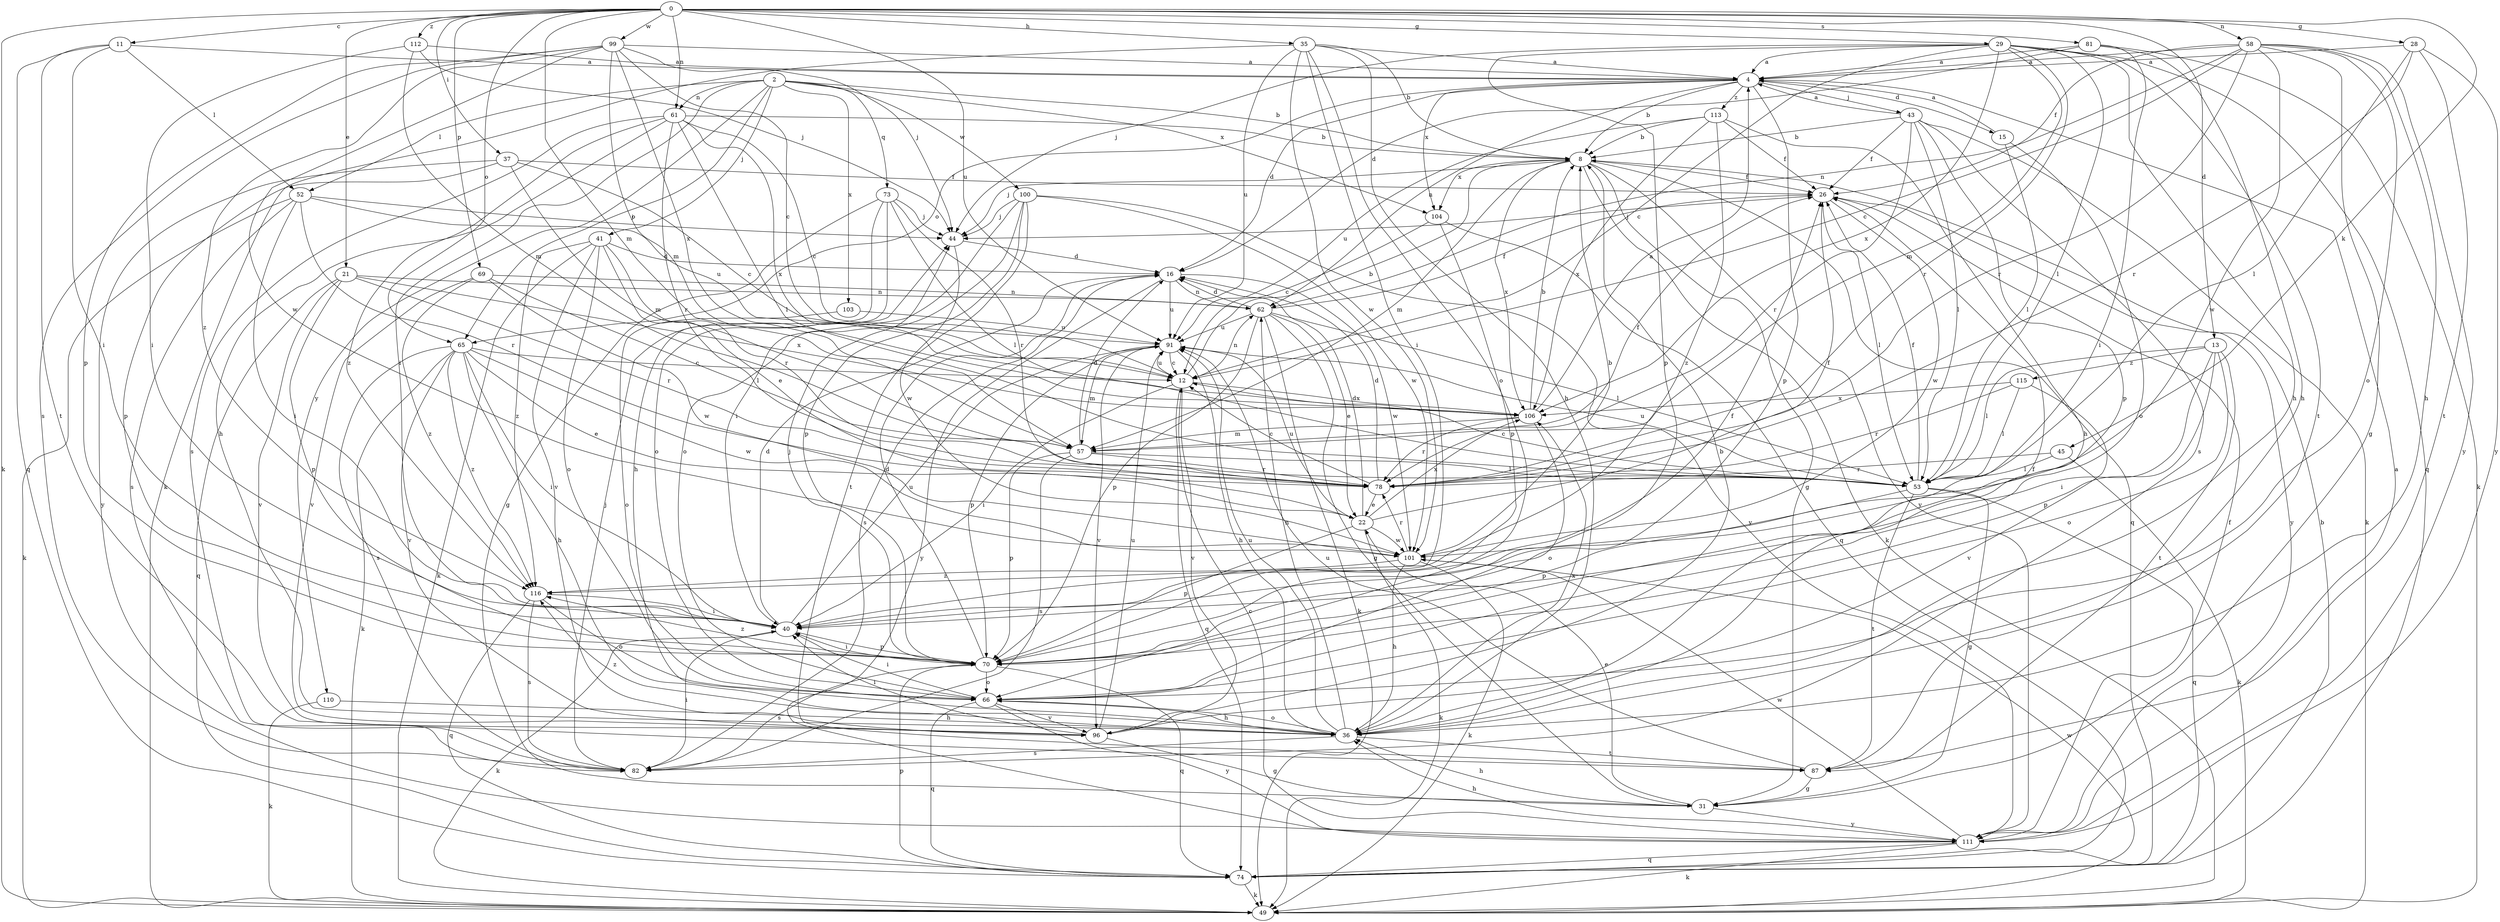 strict digraph  {
0;
2;
4;
8;
11;
12;
13;
15;
16;
21;
22;
26;
28;
29;
31;
35;
36;
37;
40;
41;
43;
44;
45;
49;
52;
53;
57;
58;
61;
62;
65;
66;
69;
70;
73;
74;
78;
81;
82;
87;
91;
96;
99;
100;
101;
103;
104;
106;
110;
111;
112;
113;
115;
116;
0 -> 11  [label=c];
0 -> 13  [label=d];
0 -> 21  [label=e];
0 -> 28  [label=g];
0 -> 29  [label=g];
0 -> 35  [label=h];
0 -> 37  [label=i];
0 -> 45  [label=k];
0 -> 49  [label=k];
0 -> 57  [label=m];
0 -> 58  [label=n];
0 -> 61  [label=n];
0 -> 65  [label=o];
0 -> 69  [label=p];
0 -> 81  [label=s];
0 -> 91  [label=u];
0 -> 99  [label=w];
0 -> 112  [label=z];
2 -> 8  [label=b];
2 -> 40  [label=i];
2 -> 41  [label=j];
2 -> 52  [label=l];
2 -> 61  [label=n];
2 -> 65  [label=o];
2 -> 73  [label=q];
2 -> 100  [label=w];
2 -> 103  [label=x];
2 -> 104  [label=x];
2 -> 110  [label=y];
4 -> 8  [label=b];
4 -> 15  [label=d];
4 -> 16  [label=d];
4 -> 43  [label=j];
4 -> 62  [label=n];
4 -> 65  [label=o];
4 -> 70  [label=p];
4 -> 104  [label=x];
4 -> 113  [label=z];
8 -> 26  [label=f];
8 -> 31  [label=g];
8 -> 44  [label=j];
8 -> 49  [label=k];
8 -> 57  [label=m];
8 -> 74  [label=q];
8 -> 104  [label=x];
8 -> 106  [label=x];
8 -> 111  [label=y];
11 -> 4  [label=a];
11 -> 40  [label=i];
11 -> 52  [label=l];
11 -> 74  [label=q];
11 -> 87  [label=t];
12 -> 8  [label=b];
12 -> 40  [label=i];
12 -> 62  [label=n];
12 -> 74  [label=q];
12 -> 91  [label=u];
12 -> 96  [label=v];
12 -> 106  [label=x];
13 -> 40  [label=i];
13 -> 53  [label=l];
13 -> 66  [label=o];
13 -> 70  [label=p];
13 -> 87  [label=t];
13 -> 115  [label=z];
15 -> 4  [label=a];
15 -> 53  [label=l];
15 -> 66  [label=o];
16 -> 62  [label=n];
16 -> 82  [label=s];
16 -> 91  [label=u];
16 -> 101  [label=w];
16 -> 111  [label=y];
21 -> 62  [label=n];
21 -> 70  [label=p];
21 -> 74  [label=q];
21 -> 78  [label=r];
21 -> 96  [label=v];
21 -> 106  [label=x];
22 -> 16  [label=d];
22 -> 26  [label=f];
22 -> 49  [label=k];
22 -> 70  [label=p];
22 -> 91  [label=u];
22 -> 101  [label=w];
22 -> 106  [label=x];
26 -> 44  [label=j];
26 -> 53  [label=l];
26 -> 101  [label=w];
26 -> 111  [label=y];
28 -> 4  [label=a];
28 -> 53  [label=l];
28 -> 78  [label=r];
28 -> 87  [label=t];
28 -> 111  [label=y];
29 -> 4  [label=a];
29 -> 12  [label=c];
29 -> 36  [label=h];
29 -> 44  [label=j];
29 -> 53  [label=l];
29 -> 57  [label=m];
29 -> 70  [label=p];
29 -> 74  [label=q];
29 -> 78  [label=r];
29 -> 87  [label=t];
29 -> 106  [label=x];
31 -> 22  [label=e];
31 -> 36  [label=h];
31 -> 111  [label=y];
35 -> 4  [label=a];
35 -> 8  [label=b];
35 -> 36  [label=h];
35 -> 40  [label=i];
35 -> 49  [label=k];
35 -> 66  [label=o];
35 -> 91  [label=u];
35 -> 101  [label=w];
36 -> 26  [label=f];
36 -> 62  [label=n];
36 -> 66  [label=o];
36 -> 82  [label=s];
36 -> 87  [label=t];
36 -> 91  [label=u];
36 -> 106  [label=x];
36 -> 116  [label=z];
37 -> 12  [label=c];
37 -> 26  [label=f];
37 -> 57  [label=m];
37 -> 70  [label=p];
37 -> 111  [label=y];
40 -> 16  [label=d];
40 -> 26  [label=f];
40 -> 49  [label=k];
40 -> 70  [label=p];
40 -> 91  [label=u];
41 -> 16  [label=d];
41 -> 22  [label=e];
41 -> 49  [label=k];
41 -> 66  [label=o];
41 -> 78  [label=r];
41 -> 96  [label=v];
41 -> 116  [label=z];
43 -> 4  [label=a];
43 -> 8  [label=b];
43 -> 26  [label=f];
43 -> 49  [label=k];
43 -> 53  [label=l];
43 -> 70  [label=p];
43 -> 78  [label=r];
43 -> 82  [label=s];
44 -> 16  [label=d];
44 -> 101  [label=w];
45 -> 49  [label=k];
45 -> 53  [label=l];
45 -> 78  [label=r];
49 -> 101  [label=w];
52 -> 40  [label=i];
52 -> 44  [label=j];
52 -> 49  [label=k];
52 -> 78  [label=r];
52 -> 82  [label=s];
52 -> 91  [label=u];
53 -> 12  [label=c];
53 -> 26  [label=f];
53 -> 31  [label=g];
53 -> 70  [label=p];
53 -> 74  [label=q];
53 -> 87  [label=t];
53 -> 91  [label=u];
57 -> 16  [label=d];
57 -> 26  [label=f];
57 -> 53  [label=l];
57 -> 70  [label=p];
57 -> 78  [label=r];
57 -> 82  [label=s];
58 -> 4  [label=a];
58 -> 12  [label=c];
58 -> 26  [label=f];
58 -> 31  [label=g];
58 -> 36  [label=h];
58 -> 62  [label=n];
58 -> 66  [label=o];
58 -> 78  [label=r];
58 -> 101  [label=w];
58 -> 111  [label=y];
61 -> 8  [label=b];
61 -> 12  [label=c];
61 -> 36  [label=h];
61 -> 53  [label=l];
61 -> 78  [label=r];
61 -> 82  [label=s];
61 -> 106  [label=x];
61 -> 116  [label=z];
62 -> 16  [label=d];
62 -> 22  [label=e];
62 -> 26  [label=f];
62 -> 31  [label=g];
62 -> 49  [label=k];
62 -> 53  [label=l];
62 -> 70  [label=p];
62 -> 91  [label=u];
65 -> 12  [label=c];
65 -> 22  [label=e];
65 -> 36  [label=h];
65 -> 40  [label=i];
65 -> 49  [label=k];
65 -> 82  [label=s];
65 -> 96  [label=v];
65 -> 101  [label=w];
65 -> 116  [label=z];
66 -> 36  [label=h];
66 -> 40  [label=i];
66 -> 74  [label=q];
66 -> 96  [label=v];
66 -> 111  [label=y];
69 -> 53  [label=l];
69 -> 62  [label=n];
69 -> 96  [label=v];
69 -> 101  [label=w];
69 -> 116  [label=z];
70 -> 16  [label=d];
70 -> 40  [label=i];
70 -> 44  [label=j];
70 -> 66  [label=o];
70 -> 74  [label=q];
70 -> 82  [label=s];
70 -> 116  [label=z];
73 -> 31  [label=g];
73 -> 36  [label=h];
73 -> 44  [label=j];
73 -> 53  [label=l];
73 -> 66  [label=o];
73 -> 78  [label=r];
74 -> 8  [label=b];
74 -> 49  [label=k];
74 -> 70  [label=p];
78 -> 12  [label=c];
78 -> 16  [label=d];
78 -> 22  [label=e];
81 -> 4  [label=a];
81 -> 16  [label=d];
81 -> 36  [label=h];
81 -> 40  [label=i];
81 -> 49  [label=k];
82 -> 40  [label=i];
82 -> 44  [label=j];
87 -> 31  [label=g];
87 -> 91  [label=u];
91 -> 12  [label=c];
91 -> 36  [label=h];
91 -> 57  [label=m];
91 -> 70  [label=p];
91 -> 96  [label=v];
96 -> 8  [label=b];
96 -> 31  [label=g];
96 -> 40  [label=i];
96 -> 91  [label=u];
99 -> 4  [label=a];
99 -> 12  [label=c];
99 -> 44  [label=j];
99 -> 57  [label=m];
99 -> 70  [label=p];
99 -> 82  [label=s];
99 -> 101  [label=w];
99 -> 106  [label=x];
99 -> 116  [label=z];
100 -> 40  [label=i];
100 -> 44  [label=j];
100 -> 66  [label=o];
100 -> 70  [label=p];
100 -> 87  [label=t];
100 -> 101  [label=w];
100 -> 111  [label=y];
101 -> 8  [label=b];
101 -> 36  [label=h];
101 -> 49  [label=k];
101 -> 78  [label=r];
101 -> 116  [label=z];
103 -> 66  [label=o];
103 -> 91  [label=u];
104 -> 12  [label=c];
104 -> 70  [label=p];
104 -> 74  [label=q];
106 -> 4  [label=a];
106 -> 8  [label=b];
106 -> 57  [label=m];
106 -> 66  [label=o];
106 -> 78  [label=r];
110 -> 36  [label=h];
110 -> 49  [label=k];
111 -> 4  [label=a];
111 -> 12  [label=c];
111 -> 26  [label=f];
111 -> 36  [label=h];
111 -> 49  [label=k];
111 -> 74  [label=q];
111 -> 101  [label=w];
112 -> 4  [label=a];
112 -> 40  [label=i];
112 -> 44  [label=j];
112 -> 57  [label=m];
113 -> 8  [label=b];
113 -> 26  [label=f];
113 -> 36  [label=h];
113 -> 91  [label=u];
113 -> 106  [label=x];
113 -> 116  [label=z];
115 -> 53  [label=l];
115 -> 78  [label=r];
115 -> 96  [label=v];
115 -> 106  [label=x];
116 -> 40  [label=i];
116 -> 66  [label=o];
116 -> 74  [label=q];
116 -> 82  [label=s];
}
